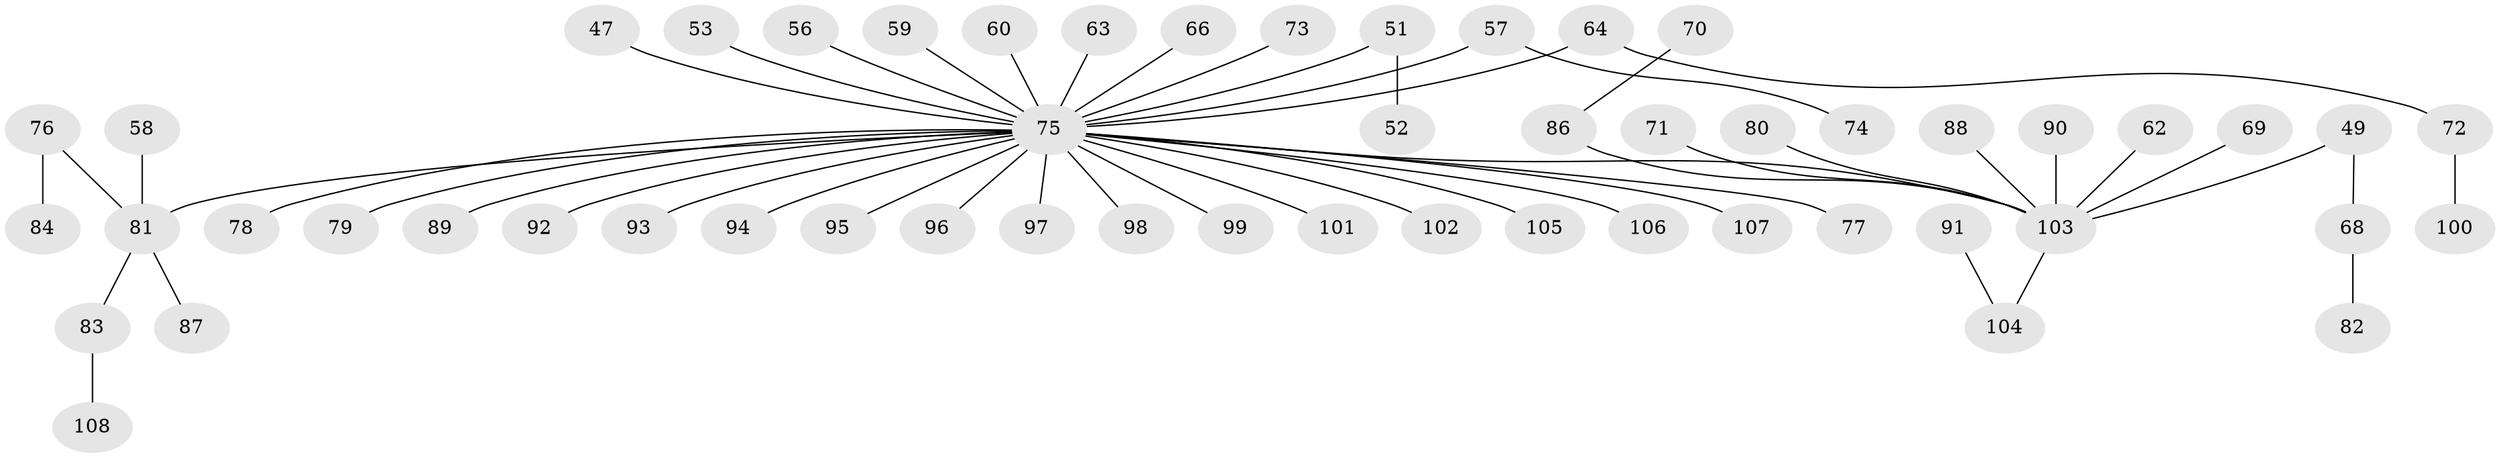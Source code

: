 // original degree distribution, {5: 0.027777777777777776, 8: 0.009259259259259259, 4: 0.09259259259259259, 2: 0.21296296296296297, 3: 0.1111111111111111, 6: 0.018518518518518517, 1: 0.5277777777777778}
// Generated by graph-tools (version 1.1) at 2025/53/03/09/25 04:53:10]
// undirected, 54 vertices, 53 edges
graph export_dot {
graph [start="1"]
  node [color=gray90,style=filled];
  47;
  49 [super="+15+43"];
  51 [super="+32"];
  52;
  53;
  56;
  57;
  58;
  59;
  60;
  62 [super="+25"];
  63;
  64;
  66;
  68;
  69;
  70;
  71;
  72;
  73;
  74;
  75 [super="+65+22+26+27+29+39+67+30+31+35+42+37+55+44+45"];
  76;
  77;
  78;
  79;
  80;
  81 [super="+14+20+34+41"];
  82;
  83;
  84;
  86 [super="+61"];
  87;
  88;
  89;
  90 [super="+38"];
  91;
  92 [super="+46"];
  93;
  94;
  95;
  96;
  97;
  98;
  99;
  100;
  101;
  102;
  103 [super="+48+54"];
  104 [super="+85"];
  105;
  106;
  107;
  108;
  47 -- 75;
  49 -- 68;
  49 -- 103;
  51 -- 52;
  51 -- 75;
  53 -- 75;
  56 -- 75;
  57 -- 74;
  57 -- 75;
  58 -- 81;
  59 -- 75;
  60 -- 75;
  62 -- 103;
  63 -- 75;
  64 -- 72;
  64 -- 75;
  66 -- 75;
  68 -- 82;
  69 -- 103;
  70 -- 86;
  71 -- 103;
  72 -- 100;
  73 -- 75;
  75 -- 96;
  75 -- 97;
  75 -- 79;
  75 -- 81;
  75 -- 89;
  75 -- 94;
  75 -- 77;
  75 -- 101;
  75 -- 78;
  75 -- 93;
  75 -- 95;
  75 -- 98;
  75 -- 102;
  75 -- 103;
  75 -- 105;
  75 -- 106;
  75 -- 107;
  75 -- 99;
  75 -- 92;
  76 -- 84;
  76 -- 81;
  80 -- 103;
  81 -- 83;
  81 -- 87;
  83 -- 108;
  86 -- 103;
  88 -- 103;
  90 -- 103;
  91 -- 104;
  103 -- 104;
}
